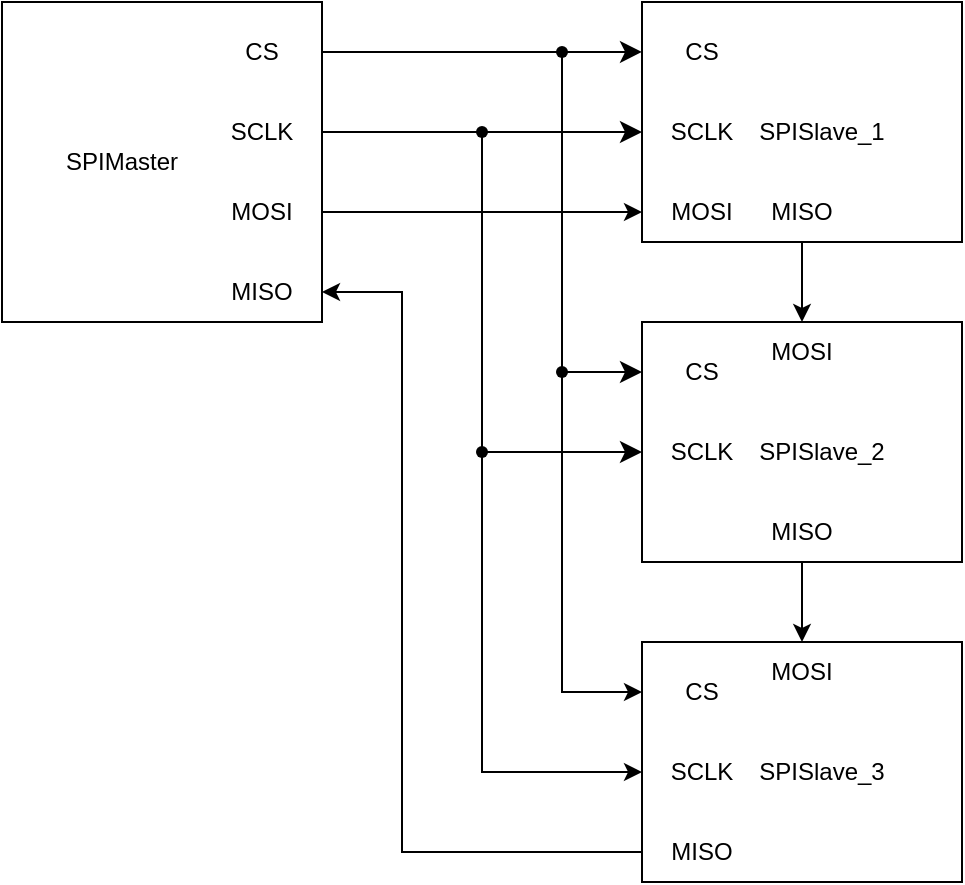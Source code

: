 <mxfile version="22.1.22" type="embed">
  <diagram id="HIenN6ezdn7YsHZcRfkx" name="Page-1">
    <mxGraphModel dx="1359" dy="1260" grid="1" gridSize="10" guides="1" tooltips="1" connect="1" arrows="1" fold="1" page="1" pageScale="1" pageWidth="850" pageHeight="1100" math="0" shadow="0">
      <root>
        <mxCell id="0" />
        <mxCell id="1" parent="0" />
        <mxCell id="2" value="" style="rounded=0;whiteSpace=wrap;html=1;" vertex="1" parent="1">
          <mxGeometry x="80" y="240" width="160" height="160" as="geometry" />
        </mxCell>
        <mxCell id="3" value="" style="rounded=0;whiteSpace=wrap;html=1;" vertex="1" parent="1">
          <mxGeometry x="400" y="240" width="160" height="120" as="geometry" />
        </mxCell>
        <mxCell id="4" value="MISO" style="text;html=1;strokeColor=none;fillColor=none;align=center;verticalAlign=middle;whiteSpace=wrap;rounded=0;" vertex="1" parent="1">
          <mxGeometry x="180" y="370" width="60" height="30" as="geometry" />
        </mxCell>
        <mxCell id="63" style="edgeStyle=orthogonalEdgeStyle;rounded=0;orthogonalLoop=1;jettySize=auto;html=1;exitX=1;exitY=0.5;exitDx=0;exitDy=0;" edge="1" parent="1" source="6" target="14">
          <mxGeometry relative="1" as="geometry" />
        </mxCell>
        <mxCell id="6" value="MOSI" style="text;html=1;strokeColor=none;fillColor=none;align=center;verticalAlign=middle;whiteSpace=wrap;rounded=0;" vertex="1" parent="1">
          <mxGeometry x="180" y="330" width="60" height="30" as="geometry" />
        </mxCell>
        <mxCell id="55" style="edgeStyle=orthogonalEdgeStyle;rounded=0;orthogonalLoop=1;jettySize=auto;html=1;exitX=1;exitY=0.5;exitDx=0;exitDy=0;entryX=0;entryY=0.5;entryDx=0;entryDy=0;" edge="1" parent="1" source="8" target="39">
          <mxGeometry relative="1" as="geometry">
            <Array as="points">
              <mxPoint x="320" y="305" />
              <mxPoint x="320" y="625" />
            </Array>
          </mxGeometry>
        </mxCell>
        <mxCell id="8" value="SCLK" style="text;html=1;strokeColor=none;fillColor=none;align=center;verticalAlign=middle;whiteSpace=wrap;rounded=0;" vertex="1" parent="1">
          <mxGeometry x="180" y="290" width="60" height="30" as="geometry" />
        </mxCell>
        <mxCell id="49" style="edgeStyle=orthogonalEdgeStyle;rounded=0;orthogonalLoop=1;jettySize=auto;html=1;exitDx=0;exitDy=0;entryX=0;entryY=0.5;entryDx=0;entryDy=0;exitX=1;exitY=0.5;" edge="1" parent="1" source="10" target="40">
          <mxGeometry relative="1" as="geometry">
            <mxPoint x="290" y="450" as="sourcePoint" />
            <Array as="points">
              <mxPoint x="360" y="265" />
              <mxPoint x="360" y="585" />
            </Array>
          </mxGeometry>
        </mxCell>
        <mxCell id="10" value="CS" style="text;html=1;strokeColor=none;fillColor=none;align=center;verticalAlign=middle;whiteSpace=wrap;rounded=0;" vertex="1" parent="1">
          <mxGeometry x="180" y="250" width="60" height="30" as="geometry" />
        </mxCell>
        <mxCell id="11" value="SPIMaster" style="text;html=1;strokeColor=none;fillColor=none;align=center;verticalAlign=middle;whiteSpace=wrap;rounded=0;" vertex="1" parent="1">
          <mxGeometry x="110" y="305" width="60" height="30" as="geometry" />
        </mxCell>
        <mxCell id="64" style="edgeStyle=orthogonalEdgeStyle;rounded=0;orthogonalLoop=1;jettySize=auto;html=1;exitX=0.5;exitY=1;exitDx=0;exitDy=0;" edge="1" parent="1" source="13" target="32">
          <mxGeometry relative="1" as="geometry" />
        </mxCell>
        <mxCell id="13" value="MISO" style="text;html=1;strokeColor=none;fillColor=none;align=center;verticalAlign=middle;whiteSpace=wrap;rounded=0;" vertex="1" parent="1">
          <mxGeometry x="450" y="330" width="60" height="30" as="geometry" />
        </mxCell>
        <mxCell id="14" value="MOSI" style="text;html=1;strokeColor=none;fillColor=none;align=center;verticalAlign=middle;whiteSpace=wrap;rounded=0;" vertex="1" parent="1">
          <mxGeometry x="400" y="330" width="60" height="30" as="geometry" />
        </mxCell>
        <mxCell id="15" value="SCLK" style="text;html=1;strokeColor=none;fillColor=none;align=center;verticalAlign=middle;whiteSpace=wrap;rounded=0;" vertex="1" parent="1">
          <mxGeometry x="400" y="290" width="60" height="30" as="geometry" />
        </mxCell>
        <mxCell id="16" value="CS" style="text;html=1;strokeColor=none;fillColor=none;align=center;verticalAlign=middle;whiteSpace=wrap;rounded=0;" vertex="1" parent="1">
          <mxGeometry x="400" y="250" width="60" height="30" as="geometry" />
        </mxCell>
        <mxCell id="17" value="SPISlave_1" style="text;html=1;strokeColor=none;fillColor=none;align=center;verticalAlign=middle;whiteSpace=wrap;rounded=0;" vertex="1" parent="1">
          <mxGeometry x="460" y="290" width="60" height="30" as="geometry" />
        </mxCell>
        <mxCell id="30" value="" style="rounded=0;whiteSpace=wrap;html=1;" vertex="1" parent="1">
          <mxGeometry x="400" y="400" width="160" height="120" as="geometry" />
        </mxCell>
        <mxCell id="31" value="MISO" style="text;html=1;strokeColor=none;fillColor=none;align=center;verticalAlign=middle;whiteSpace=wrap;rounded=0;" vertex="1" parent="1">
          <mxGeometry x="450" y="490" width="60" height="30" as="geometry" />
        </mxCell>
        <mxCell id="32" value="MOSI" style="text;html=1;strokeColor=none;fillColor=none;align=center;verticalAlign=middle;whiteSpace=wrap;rounded=0;" vertex="1" parent="1">
          <mxGeometry x="450" y="400" width="60" height="30" as="geometry" />
        </mxCell>
        <mxCell id="33" value="SCLK" style="text;html=1;strokeColor=none;fillColor=none;align=center;verticalAlign=middle;whiteSpace=wrap;rounded=0;" vertex="1" parent="1">
          <mxGeometry x="400" y="450" width="60" height="30" as="geometry" />
        </mxCell>
        <mxCell id="34" value="CS" style="text;html=1;strokeColor=none;fillColor=none;align=center;verticalAlign=middle;whiteSpace=wrap;rounded=0;" vertex="1" parent="1">
          <mxGeometry x="400" y="410" width="60" height="30" as="geometry" />
        </mxCell>
        <mxCell id="35" value="SPISlave_2" style="text;html=1;strokeColor=none;fillColor=none;align=center;verticalAlign=middle;whiteSpace=wrap;rounded=0;" vertex="1" parent="1">
          <mxGeometry x="460" y="450" width="60" height="30" as="geometry" />
        </mxCell>
        <mxCell id="36" value="" style="rounded=0;whiteSpace=wrap;html=1;" vertex="1" parent="1">
          <mxGeometry x="400" y="560" width="160" height="120" as="geometry" />
        </mxCell>
        <mxCell id="73" style="edgeStyle=orthogonalEdgeStyle;rounded=0;orthogonalLoop=1;jettySize=auto;html=1;exitX=0;exitY=0.5;exitDx=0;exitDy=0;entryX=1;entryY=0.5;entryDx=0;entryDy=0;" edge="1" parent="1" source="37" target="4">
          <mxGeometry relative="1" as="geometry">
            <Array as="points">
              <mxPoint x="280" y="665" />
              <mxPoint x="280" y="385" />
            </Array>
          </mxGeometry>
        </mxCell>
        <mxCell id="37" value="MISO" style="text;html=1;strokeColor=none;fillColor=none;align=center;verticalAlign=middle;whiteSpace=wrap;rounded=0;" vertex="1" parent="1">
          <mxGeometry x="400" y="650" width="60" height="30" as="geometry" />
        </mxCell>
        <mxCell id="38" value="MOSI" style="text;html=1;strokeColor=none;fillColor=none;align=center;verticalAlign=middle;whiteSpace=wrap;rounded=0;" vertex="1" parent="1">
          <mxGeometry x="450" y="560" width="60" height="30" as="geometry" />
        </mxCell>
        <mxCell id="39" value="SCLK" style="text;html=1;strokeColor=none;fillColor=none;align=center;verticalAlign=middle;whiteSpace=wrap;rounded=0;" vertex="1" parent="1">
          <mxGeometry x="400" y="610" width="60" height="30" as="geometry" />
        </mxCell>
        <mxCell id="40" value="CS" style="text;html=1;strokeColor=none;fillColor=none;align=center;verticalAlign=middle;whiteSpace=wrap;rounded=0;" vertex="1" parent="1">
          <mxGeometry x="400" y="570" width="60" height="30" as="geometry" />
        </mxCell>
        <mxCell id="41" value="SPISlave_3" style="text;html=1;strokeColor=none;fillColor=none;align=center;verticalAlign=middle;whiteSpace=wrap;rounded=0;" vertex="1" parent="1">
          <mxGeometry x="460" y="610" width="60" height="30" as="geometry" />
        </mxCell>
        <mxCell id="50" value="" style="edgeStyle=segmentEdgeStyle;endArrow=classic;html=1;curved=0;rounded=0;endSize=8;startSize=8;" edge="1" parent="1" source="69">
          <mxGeometry width="50" height="50" relative="1" as="geometry">
            <mxPoint x="320" y="470" as="sourcePoint" />
            <mxPoint x="400" y="465" as="targetPoint" />
            <Array as="points">
              <mxPoint x="320" y="465" />
              <mxPoint x="400" y="465" />
            </Array>
          </mxGeometry>
        </mxCell>
        <mxCell id="51" value="" style="edgeStyle=segmentEdgeStyle;endArrow=classic;html=1;curved=0;rounded=0;endSize=8;startSize=8;entryX=0;entryY=0.5;entryDx=0;entryDy=0;" edge="1" parent="1" source="52">
          <mxGeometry width="50" height="50" relative="1" as="geometry">
            <mxPoint x="360" y="265" as="sourcePoint" />
            <mxPoint x="400" y="264.94" as="targetPoint" />
            <Array as="points">
              <mxPoint x="370" y="265" />
              <mxPoint x="370" y="265" />
            </Array>
          </mxGeometry>
        </mxCell>
        <mxCell id="62" value="" style="edgeStyle=segmentEdgeStyle;endArrow=classic;html=1;curved=0;rounded=0;endSize=8;startSize=8;entryDx=0;entryDy=0;" edge="1" parent="1" target="52">
          <mxGeometry width="50" height="50" relative="1" as="geometry">
            <mxPoint x="360" y="265" as="sourcePoint" />
            <mxPoint x="400" y="264.94" as="targetPoint" />
            <Array as="points" />
          </mxGeometry>
        </mxCell>
        <mxCell id="52" value="" style="shape=waypoint;sketch=0;fillStyle=solid;size=6;pointerEvents=1;points=[];fillColor=none;resizable=0;rotatable=0;perimeter=centerPerimeter;snapToPoint=1;" vertex="1" parent="1">
          <mxGeometry x="350" y="255" width="20" height="20" as="geometry" />
        </mxCell>
        <mxCell id="65" style="edgeStyle=orthogonalEdgeStyle;rounded=0;orthogonalLoop=1;jettySize=auto;html=1;exitX=0.5;exitY=1;exitDx=0;exitDy=0;entryX=0.5;entryY=0;entryDx=0;entryDy=0;" edge="1" parent="1" source="31" target="38">
          <mxGeometry relative="1" as="geometry" />
        </mxCell>
        <mxCell id="67" value="" style="edgeStyle=segmentEdgeStyle;endArrow=classic;html=1;curved=0;rounded=0;endSize=8;startSize=8;entryX=0;entryY=0.5;entryDx=0;entryDy=0;" edge="1" parent="1" source="72" target="34">
          <mxGeometry width="50" height="50" relative="1" as="geometry">
            <mxPoint x="360" y="425" as="sourcePoint" />
            <mxPoint x="270" y="420" as="targetPoint" />
          </mxGeometry>
        </mxCell>
        <mxCell id="68" value="" style="edgeStyle=segmentEdgeStyle;endArrow=classic;html=1;curved=0;rounded=0;endSize=8;startSize=8;entryX=0;entryY=0.5;entryDx=0;entryDy=0;" edge="1" parent="1" source="71" target="15">
          <mxGeometry width="50" height="50" relative="1" as="geometry">
            <mxPoint x="320" y="305" as="sourcePoint" />
            <mxPoint x="270" y="430" as="targetPoint" />
          </mxGeometry>
        </mxCell>
        <mxCell id="69" value="" style="shape=waypoint;sketch=0;fillStyle=solid;size=6;pointerEvents=1;points=[];fillColor=none;resizable=0;rotatable=0;perimeter=centerPerimeter;snapToPoint=1;" vertex="1" parent="1">
          <mxGeometry x="310" y="455" width="20" height="20" as="geometry" />
        </mxCell>
        <mxCell id="70" value="" style="edgeStyle=segmentEdgeStyle;endArrow=classic;html=1;curved=0;rounded=0;endSize=8;startSize=8;entryDx=0;entryDy=0;" edge="1" parent="1" target="71">
          <mxGeometry width="50" height="50" relative="1" as="geometry">
            <mxPoint x="320" y="305" as="sourcePoint" />
            <mxPoint x="400" y="305" as="targetPoint" />
          </mxGeometry>
        </mxCell>
        <mxCell id="71" value="" style="shape=waypoint;sketch=0;fillStyle=solid;size=6;pointerEvents=1;points=[];fillColor=none;resizable=0;rotatable=0;perimeter=centerPerimeter;snapToPoint=1;" vertex="1" parent="1">
          <mxGeometry x="310" y="295" width="20" height="20" as="geometry" />
        </mxCell>
        <mxCell id="72" value="" style="shape=waypoint;sketch=0;fillStyle=solid;size=6;pointerEvents=1;points=[];fillColor=none;resizable=0;rotatable=0;perimeter=centerPerimeter;snapToPoint=1;" vertex="1" parent="1">
          <mxGeometry x="350" y="415" width="20" height="20" as="geometry" />
        </mxCell>
      </root>
    </mxGraphModel>
  </diagram>
</mxfile>
